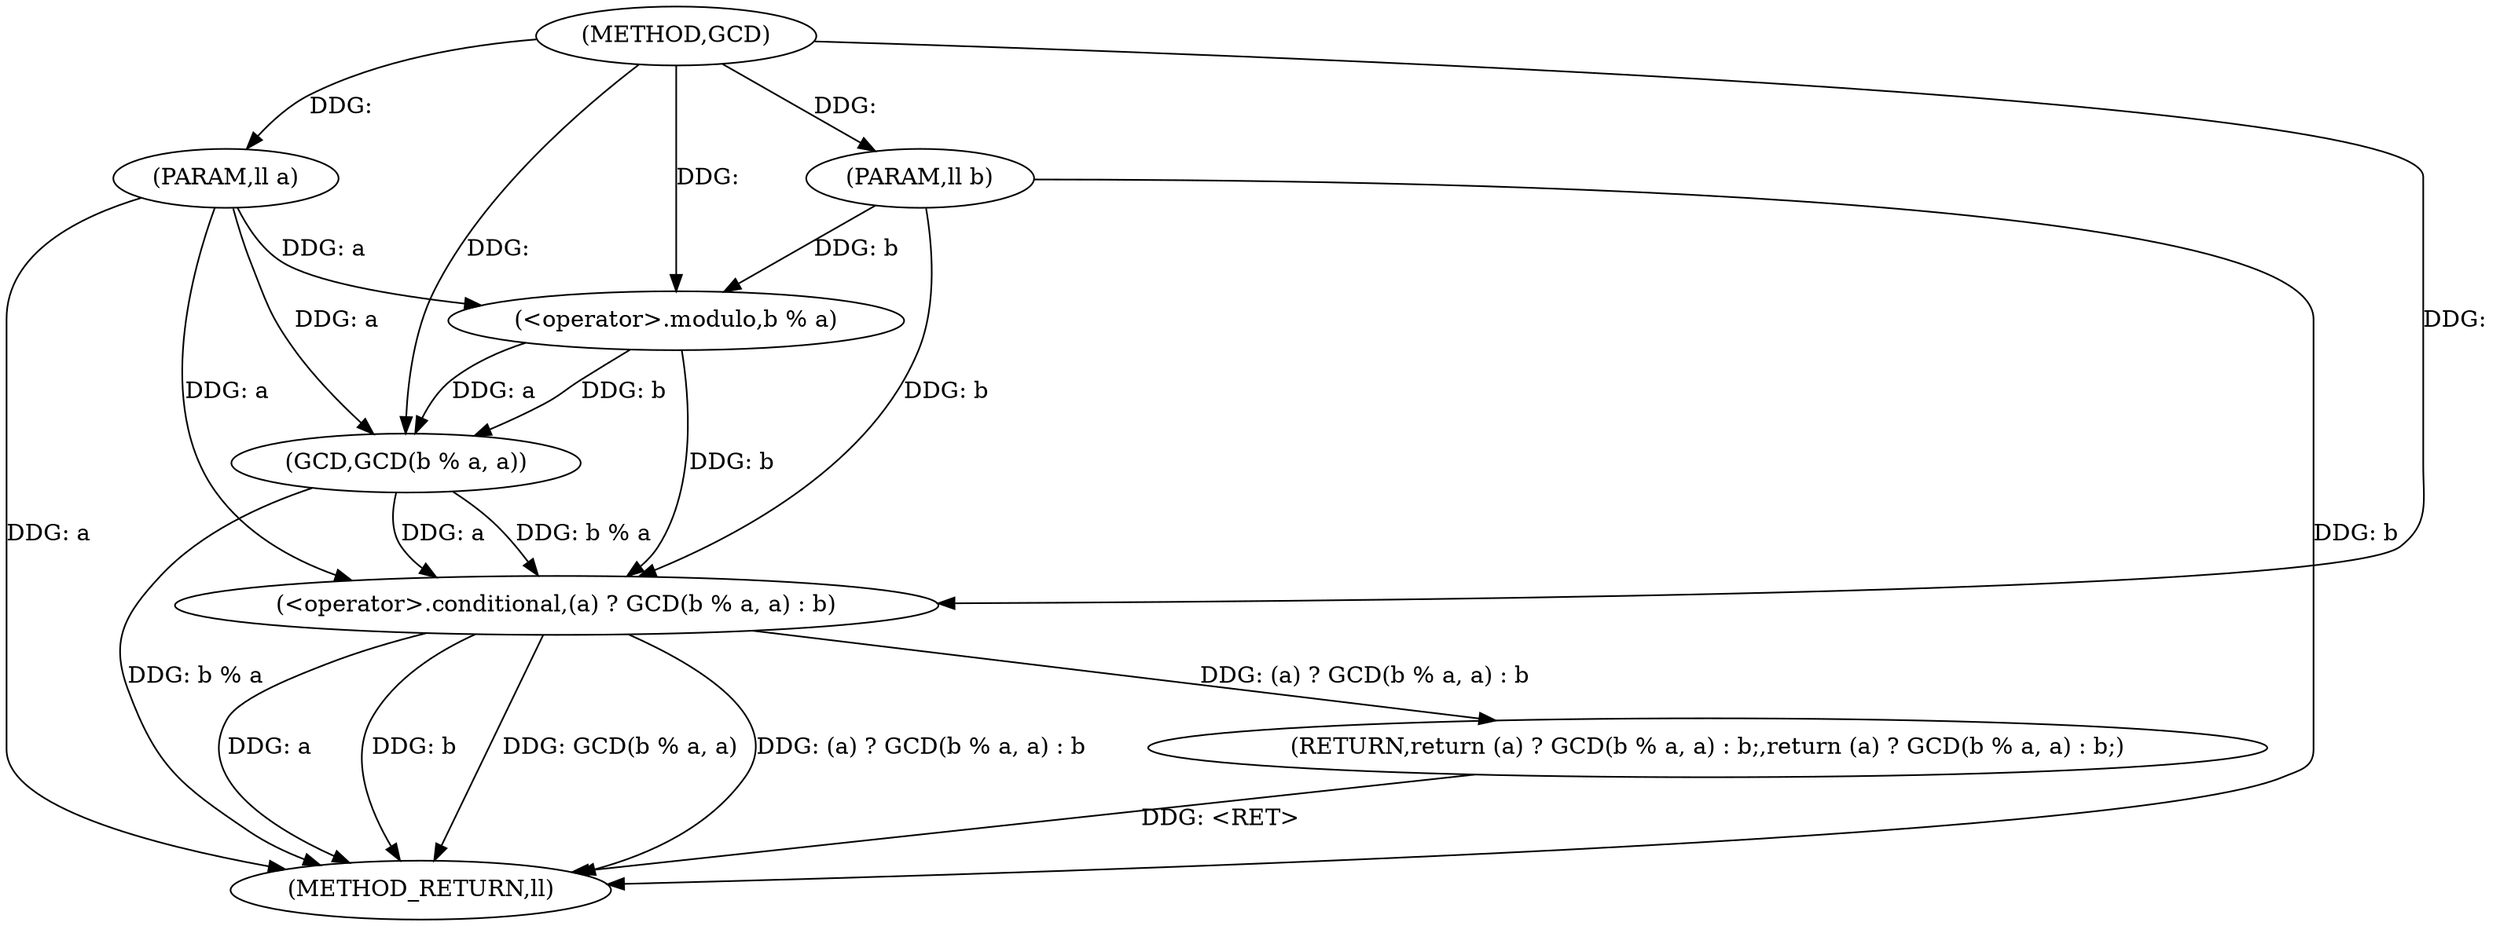 digraph "GCD" {  
"1000103" [label = "(METHOD,GCD)" ]
"1000116" [label = "(METHOD_RETURN,ll)" ]
"1000104" [label = "(PARAM,ll a)" ]
"1000105" [label = "(PARAM,ll b)" ]
"1000107" [label = "(RETURN,return (a) ? GCD(b % a, a) : b;,return (a) ? GCD(b % a, a) : b;)" ]
"1000108" [label = "(<operator>.conditional,(a) ? GCD(b % a, a) : b)" ]
"1000110" [label = "(GCD,GCD(b % a, a))" ]
"1000111" [label = "(<operator>.modulo,b % a)" ]
  "1000104" -> "1000116"  [ label = "DDG: a"] 
  "1000105" -> "1000116"  [ label = "DDG: b"] 
  "1000108" -> "1000116"  [ label = "DDG: a"] 
  "1000108" -> "1000116"  [ label = "DDG: b"] 
  "1000110" -> "1000116"  [ label = "DDG: b % a"] 
  "1000108" -> "1000116"  [ label = "DDG: GCD(b % a, a)"] 
  "1000108" -> "1000116"  [ label = "DDG: (a) ? GCD(b % a, a) : b"] 
  "1000107" -> "1000116"  [ label = "DDG: <RET>"] 
  "1000103" -> "1000104"  [ label = "DDG: "] 
  "1000103" -> "1000105"  [ label = "DDG: "] 
  "1000108" -> "1000107"  [ label = "DDG: (a) ? GCD(b % a, a) : b"] 
  "1000110" -> "1000108"  [ label = "DDG: b % a"] 
  "1000110" -> "1000108"  [ label = "DDG: a"] 
  "1000104" -> "1000108"  [ label = "DDG: a"] 
  "1000103" -> "1000108"  [ label = "DDG: "] 
  "1000111" -> "1000108"  [ label = "DDG: b"] 
  "1000105" -> "1000108"  [ label = "DDG: b"] 
  "1000111" -> "1000110"  [ label = "DDG: b"] 
  "1000111" -> "1000110"  [ label = "DDG: a"] 
  "1000104" -> "1000110"  [ label = "DDG: a"] 
  "1000103" -> "1000110"  [ label = "DDG: "] 
  "1000105" -> "1000111"  [ label = "DDG: b"] 
  "1000103" -> "1000111"  [ label = "DDG: "] 
  "1000104" -> "1000111"  [ label = "DDG: a"] 
}
